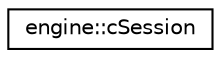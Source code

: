 digraph G
{
  edge [fontname="Helvetica",fontsize="10",labelfontname="Helvetica",labelfontsize="10"];
  node [fontname="Helvetica",fontsize="10",shape=record];
  rankdir="LR";
  Node1 [label="engine::cSession",height=0.2,width=0.4,color="black", fillcolor="white", style="filled",URL="$classengine_1_1cSession.html"];
}
